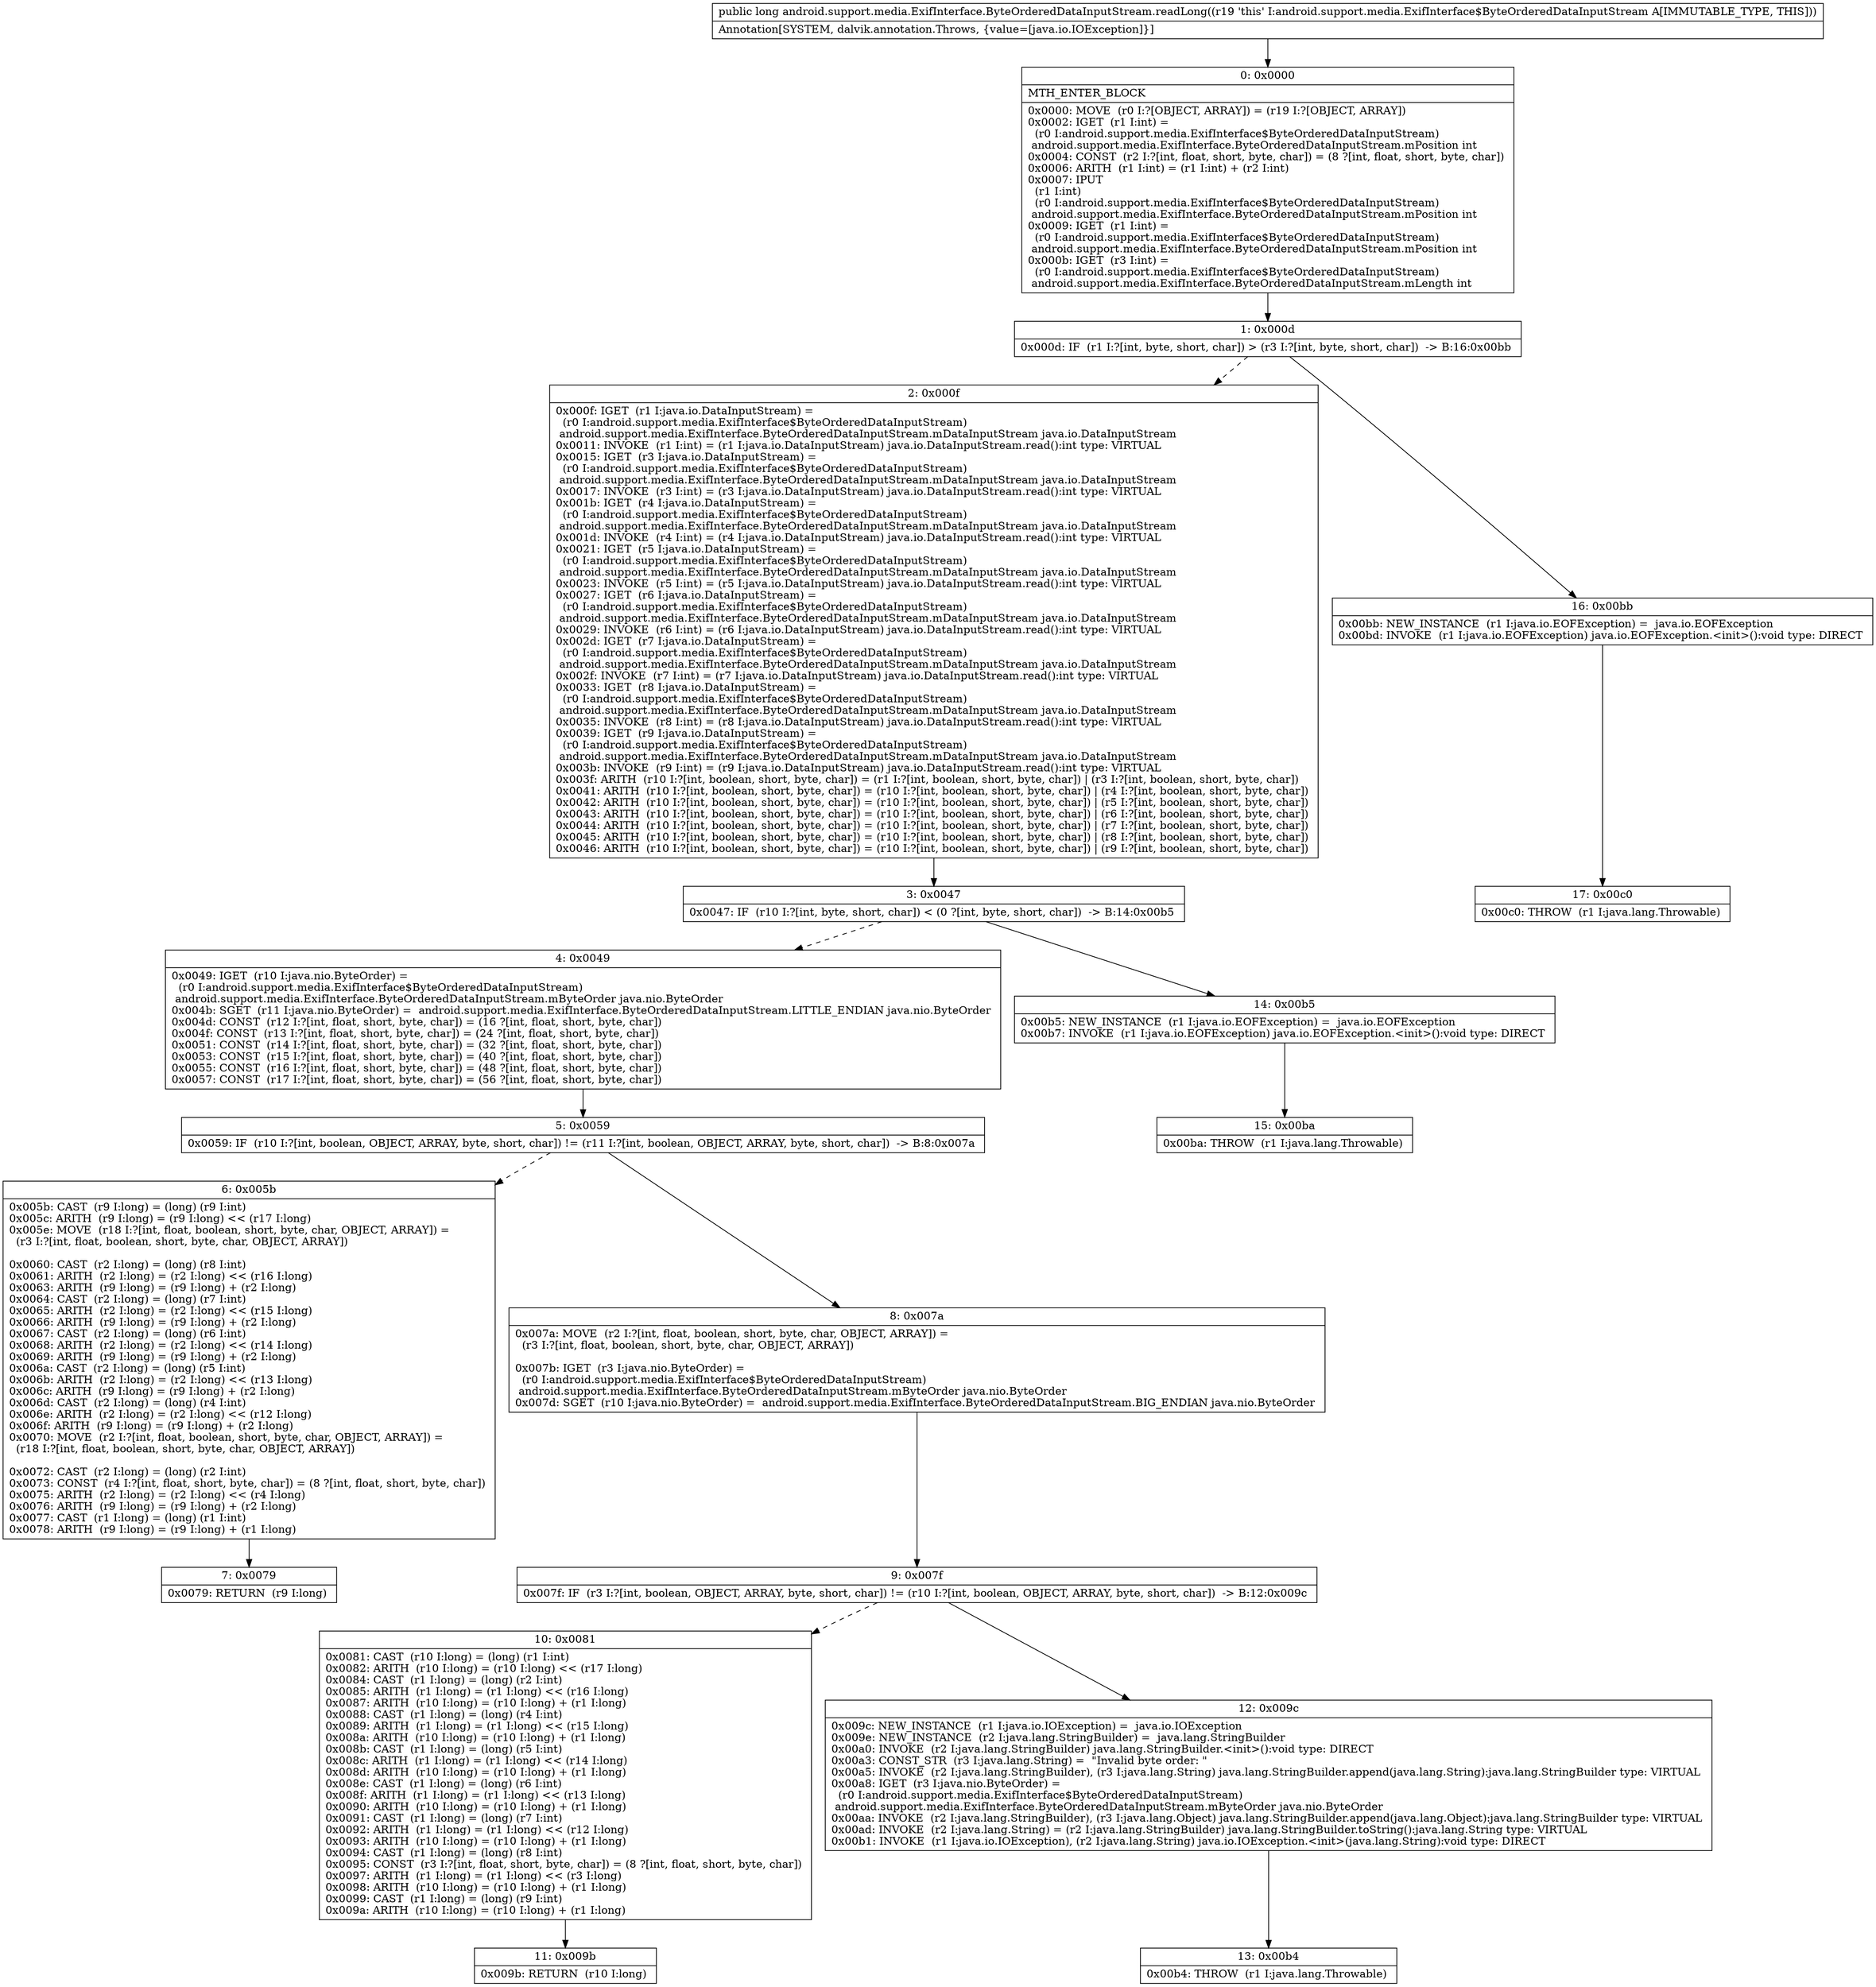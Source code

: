 digraph "CFG forandroid.support.media.ExifInterface.ByteOrderedDataInputStream.readLong()J" {
Node_0 [shape=record,label="{0\:\ 0x0000|MTH_ENTER_BLOCK\l|0x0000: MOVE  (r0 I:?[OBJECT, ARRAY]) = (r19 I:?[OBJECT, ARRAY]) \l0x0002: IGET  (r1 I:int) = \l  (r0 I:android.support.media.ExifInterface$ByteOrderedDataInputStream)\l android.support.media.ExifInterface.ByteOrderedDataInputStream.mPosition int \l0x0004: CONST  (r2 I:?[int, float, short, byte, char]) = (8 ?[int, float, short, byte, char]) \l0x0006: ARITH  (r1 I:int) = (r1 I:int) + (r2 I:int) \l0x0007: IPUT  \l  (r1 I:int)\l  (r0 I:android.support.media.ExifInterface$ByteOrderedDataInputStream)\l android.support.media.ExifInterface.ByteOrderedDataInputStream.mPosition int \l0x0009: IGET  (r1 I:int) = \l  (r0 I:android.support.media.ExifInterface$ByteOrderedDataInputStream)\l android.support.media.ExifInterface.ByteOrderedDataInputStream.mPosition int \l0x000b: IGET  (r3 I:int) = \l  (r0 I:android.support.media.ExifInterface$ByteOrderedDataInputStream)\l android.support.media.ExifInterface.ByteOrderedDataInputStream.mLength int \l}"];
Node_1 [shape=record,label="{1\:\ 0x000d|0x000d: IF  (r1 I:?[int, byte, short, char]) \> (r3 I:?[int, byte, short, char])  \-\> B:16:0x00bb \l}"];
Node_2 [shape=record,label="{2\:\ 0x000f|0x000f: IGET  (r1 I:java.io.DataInputStream) = \l  (r0 I:android.support.media.ExifInterface$ByteOrderedDataInputStream)\l android.support.media.ExifInterface.ByteOrderedDataInputStream.mDataInputStream java.io.DataInputStream \l0x0011: INVOKE  (r1 I:int) = (r1 I:java.io.DataInputStream) java.io.DataInputStream.read():int type: VIRTUAL \l0x0015: IGET  (r3 I:java.io.DataInputStream) = \l  (r0 I:android.support.media.ExifInterface$ByteOrderedDataInputStream)\l android.support.media.ExifInterface.ByteOrderedDataInputStream.mDataInputStream java.io.DataInputStream \l0x0017: INVOKE  (r3 I:int) = (r3 I:java.io.DataInputStream) java.io.DataInputStream.read():int type: VIRTUAL \l0x001b: IGET  (r4 I:java.io.DataInputStream) = \l  (r0 I:android.support.media.ExifInterface$ByteOrderedDataInputStream)\l android.support.media.ExifInterface.ByteOrderedDataInputStream.mDataInputStream java.io.DataInputStream \l0x001d: INVOKE  (r4 I:int) = (r4 I:java.io.DataInputStream) java.io.DataInputStream.read():int type: VIRTUAL \l0x0021: IGET  (r5 I:java.io.DataInputStream) = \l  (r0 I:android.support.media.ExifInterface$ByteOrderedDataInputStream)\l android.support.media.ExifInterface.ByteOrderedDataInputStream.mDataInputStream java.io.DataInputStream \l0x0023: INVOKE  (r5 I:int) = (r5 I:java.io.DataInputStream) java.io.DataInputStream.read():int type: VIRTUAL \l0x0027: IGET  (r6 I:java.io.DataInputStream) = \l  (r0 I:android.support.media.ExifInterface$ByteOrderedDataInputStream)\l android.support.media.ExifInterface.ByteOrderedDataInputStream.mDataInputStream java.io.DataInputStream \l0x0029: INVOKE  (r6 I:int) = (r6 I:java.io.DataInputStream) java.io.DataInputStream.read():int type: VIRTUAL \l0x002d: IGET  (r7 I:java.io.DataInputStream) = \l  (r0 I:android.support.media.ExifInterface$ByteOrderedDataInputStream)\l android.support.media.ExifInterface.ByteOrderedDataInputStream.mDataInputStream java.io.DataInputStream \l0x002f: INVOKE  (r7 I:int) = (r7 I:java.io.DataInputStream) java.io.DataInputStream.read():int type: VIRTUAL \l0x0033: IGET  (r8 I:java.io.DataInputStream) = \l  (r0 I:android.support.media.ExifInterface$ByteOrderedDataInputStream)\l android.support.media.ExifInterface.ByteOrderedDataInputStream.mDataInputStream java.io.DataInputStream \l0x0035: INVOKE  (r8 I:int) = (r8 I:java.io.DataInputStream) java.io.DataInputStream.read():int type: VIRTUAL \l0x0039: IGET  (r9 I:java.io.DataInputStream) = \l  (r0 I:android.support.media.ExifInterface$ByteOrderedDataInputStream)\l android.support.media.ExifInterface.ByteOrderedDataInputStream.mDataInputStream java.io.DataInputStream \l0x003b: INVOKE  (r9 I:int) = (r9 I:java.io.DataInputStream) java.io.DataInputStream.read():int type: VIRTUAL \l0x003f: ARITH  (r10 I:?[int, boolean, short, byte, char]) = (r1 I:?[int, boolean, short, byte, char]) \| (r3 I:?[int, boolean, short, byte, char]) \l0x0041: ARITH  (r10 I:?[int, boolean, short, byte, char]) = (r10 I:?[int, boolean, short, byte, char]) \| (r4 I:?[int, boolean, short, byte, char]) \l0x0042: ARITH  (r10 I:?[int, boolean, short, byte, char]) = (r10 I:?[int, boolean, short, byte, char]) \| (r5 I:?[int, boolean, short, byte, char]) \l0x0043: ARITH  (r10 I:?[int, boolean, short, byte, char]) = (r10 I:?[int, boolean, short, byte, char]) \| (r6 I:?[int, boolean, short, byte, char]) \l0x0044: ARITH  (r10 I:?[int, boolean, short, byte, char]) = (r10 I:?[int, boolean, short, byte, char]) \| (r7 I:?[int, boolean, short, byte, char]) \l0x0045: ARITH  (r10 I:?[int, boolean, short, byte, char]) = (r10 I:?[int, boolean, short, byte, char]) \| (r8 I:?[int, boolean, short, byte, char]) \l0x0046: ARITH  (r10 I:?[int, boolean, short, byte, char]) = (r10 I:?[int, boolean, short, byte, char]) \| (r9 I:?[int, boolean, short, byte, char]) \l}"];
Node_3 [shape=record,label="{3\:\ 0x0047|0x0047: IF  (r10 I:?[int, byte, short, char]) \< (0 ?[int, byte, short, char])  \-\> B:14:0x00b5 \l}"];
Node_4 [shape=record,label="{4\:\ 0x0049|0x0049: IGET  (r10 I:java.nio.ByteOrder) = \l  (r0 I:android.support.media.ExifInterface$ByteOrderedDataInputStream)\l android.support.media.ExifInterface.ByteOrderedDataInputStream.mByteOrder java.nio.ByteOrder \l0x004b: SGET  (r11 I:java.nio.ByteOrder) =  android.support.media.ExifInterface.ByteOrderedDataInputStream.LITTLE_ENDIAN java.nio.ByteOrder \l0x004d: CONST  (r12 I:?[int, float, short, byte, char]) = (16 ?[int, float, short, byte, char]) \l0x004f: CONST  (r13 I:?[int, float, short, byte, char]) = (24 ?[int, float, short, byte, char]) \l0x0051: CONST  (r14 I:?[int, float, short, byte, char]) = (32 ?[int, float, short, byte, char]) \l0x0053: CONST  (r15 I:?[int, float, short, byte, char]) = (40 ?[int, float, short, byte, char]) \l0x0055: CONST  (r16 I:?[int, float, short, byte, char]) = (48 ?[int, float, short, byte, char]) \l0x0057: CONST  (r17 I:?[int, float, short, byte, char]) = (56 ?[int, float, short, byte, char]) \l}"];
Node_5 [shape=record,label="{5\:\ 0x0059|0x0059: IF  (r10 I:?[int, boolean, OBJECT, ARRAY, byte, short, char]) != (r11 I:?[int, boolean, OBJECT, ARRAY, byte, short, char])  \-\> B:8:0x007a \l}"];
Node_6 [shape=record,label="{6\:\ 0x005b|0x005b: CAST  (r9 I:long) = (long) (r9 I:int) \l0x005c: ARITH  (r9 I:long) = (r9 I:long) \<\< (r17 I:long) \l0x005e: MOVE  (r18 I:?[int, float, boolean, short, byte, char, OBJECT, ARRAY]) = \l  (r3 I:?[int, float, boolean, short, byte, char, OBJECT, ARRAY])\l \l0x0060: CAST  (r2 I:long) = (long) (r8 I:int) \l0x0061: ARITH  (r2 I:long) = (r2 I:long) \<\< (r16 I:long) \l0x0063: ARITH  (r9 I:long) = (r9 I:long) + (r2 I:long) \l0x0064: CAST  (r2 I:long) = (long) (r7 I:int) \l0x0065: ARITH  (r2 I:long) = (r2 I:long) \<\< (r15 I:long) \l0x0066: ARITH  (r9 I:long) = (r9 I:long) + (r2 I:long) \l0x0067: CAST  (r2 I:long) = (long) (r6 I:int) \l0x0068: ARITH  (r2 I:long) = (r2 I:long) \<\< (r14 I:long) \l0x0069: ARITH  (r9 I:long) = (r9 I:long) + (r2 I:long) \l0x006a: CAST  (r2 I:long) = (long) (r5 I:int) \l0x006b: ARITH  (r2 I:long) = (r2 I:long) \<\< (r13 I:long) \l0x006c: ARITH  (r9 I:long) = (r9 I:long) + (r2 I:long) \l0x006d: CAST  (r2 I:long) = (long) (r4 I:int) \l0x006e: ARITH  (r2 I:long) = (r2 I:long) \<\< (r12 I:long) \l0x006f: ARITH  (r9 I:long) = (r9 I:long) + (r2 I:long) \l0x0070: MOVE  (r2 I:?[int, float, boolean, short, byte, char, OBJECT, ARRAY]) = \l  (r18 I:?[int, float, boolean, short, byte, char, OBJECT, ARRAY])\l \l0x0072: CAST  (r2 I:long) = (long) (r2 I:int) \l0x0073: CONST  (r4 I:?[int, float, short, byte, char]) = (8 ?[int, float, short, byte, char]) \l0x0075: ARITH  (r2 I:long) = (r2 I:long) \<\< (r4 I:long) \l0x0076: ARITH  (r9 I:long) = (r9 I:long) + (r2 I:long) \l0x0077: CAST  (r1 I:long) = (long) (r1 I:int) \l0x0078: ARITH  (r9 I:long) = (r9 I:long) + (r1 I:long) \l}"];
Node_7 [shape=record,label="{7\:\ 0x0079|0x0079: RETURN  (r9 I:long) \l}"];
Node_8 [shape=record,label="{8\:\ 0x007a|0x007a: MOVE  (r2 I:?[int, float, boolean, short, byte, char, OBJECT, ARRAY]) = \l  (r3 I:?[int, float, boolean, short, byte, char, OBJECT, ARRAY])\l \l0x007b: IGET  (r3 I:java.nio.ByteOrder) = \l  (r0 I:android.support.media.ExifInterface$ByteOrderedDataInputStream)\l android.support.media.ExifInterface.ByteOrderedDataInputStream.mByteOrder java.nio.ByteOrder \l0x007d: SGET  (r10 I:java.nio.ByteOrder) =  android.support.media.ExifInterface.ByteOrderedDataInputStream.BIG_ENDIAN java.nio.ByteOrder \l}"];
Node_9 [shape=record,label="{9\:\ 0x007f|0x007f: IF  (r3 I:?[int, boolean, OBJECT, ARRAY, byte, short, char]) != (r10 I:?[int, boolean, OBJECT, ARRAY, byte, short, char])  \-\> B:12:0x009c \l}"];
Node_10 [shape=record,label="{10\:\ 0x0081|0x0081: CAST  (r10 I:long) = (long) (r1 I:int) \l0x0082: ARITH  (r10 I:long) = (r10 I:long) \<\< (r17 I:long) \l0x0084: CAST  (r1 I:long) = (long) (r2 I:int) \l0x0085: ARITH  (r1 I:long) = (r1 I:long) \<\< (r16 I:long) \l0x0087: ARITH  (r10 I:long) = (r10 I:long) + (r1 I:long) \l0x0088: CAST  (r1 I:long) = (long) (r4 I:int) \l0x0089: ARITH  (r1 I:long) = (r1 I:long) \<\< (r15 I:long) \l0x008a: ARITH  (r10 I:long) = (r10 I:long) + (r1 I:long) \l0x008b: CAST  (r1 I:long) = (long) (r5 I:int) \l0x008c: ARITH  (r1 I:long) = (r1 I:long) \<\< (r14 I:long) \l0x008d: ARITH  (r10 I:long) = (r10 I:long) + (r1 I:long) \l0x008e: CAST  (r1 I:long) = (long) (r6 I:int) \l0x008f: ARITH  (r1 I:long) = (r1 I:long) \<\< (r13 I:long) \l0x0090: ARITH  (r10 I:long) = (r10 I:long) + (r1 I:long) \l0x0091: CAST  (r1 I:long) = (long) (r7 I:int) \l0x0092: ARITH  (r1 I:long) = (r1 I:long) \<\< (r12 I:long) \l0x0093: ARITH  (r10 I:long) = (r10 I:long) + (r1 I:long) \l0x0094: CAST  (r1 I:long) = (long) (r8 I:int) \l0x0095: CONST  (r3 I:?[int, float, short, byte, char]) = (8 ?[int, float, short, byte, char]) \l0x0097: ARITH  (r1 I:long) = (r1 I:long) \<\< (r3 I:long) \l0x0098: ARITH  (r10 I:long) = (r10 I:long) + (r1 I:long) \l0x0099: CAST  (r1 I:long) = (long) (r9 I:int) \l0x009a: ARITH  (r10 I:long) = (r10 I:long) + (r1 I:long) \l}"];
Node_11 [shape=record,label="{11\:\ 0x009b|0x009b: RETURN  (r10 I:long) \l}"];
Node_12 [shape=record,label="{12\:\ 0x009c|0x009c: NEW_INSTANCE  (r1 I:java.io.IOException) =  java.io.IOException \l0x009e: NEW_INSTANCE  (r2 I:java.lang.StringBuilder) =  java.lang.StringBuilder \l0x00a0: INVOKE  (r2 I:java.lang.StringBuilder) java.lang.StringBuilder.\<init\>():void type: DIRECT \l0x00a3: CONST_STR  (r3 I:java.lang.String) =  \"Invalid byte order: \" \l0x00a5: INVOKE  (r2 I:java.lang.StringBuilder), (r3 I:java.lang.String) java.lang.StringBuilder.append(java.lang.String):java.lang.StringBuilder type: VIRTUAL \l0x00a8: IGET  (r3 I:java.nio.ByteOrder) = \l  (r0 I:android.support.media.ExifInterface$ByteOrderedDataInputStream)\l android.support.media.ExifInterface.ByteOrderedDataInputStream.mByteOrder java.nio.ByteOrder \l0x00aa: INVOKE  (r2 I:java.lang.StringBuilder), (r3 I:java.lang.Object) java.lang.StringBuilder.append(java.lang.Object):java.lang.StringBuilder type: VIRTUAL \l0x00ad: INVOKE  (r2 I:java.lang.String) = (r2 I:java.lang.StringBuilder) java.lang.StringBuilder.toString():java.lang.String type: VIRTUAL \l0x00b1: INVOKE  (r1 I:java.io.IOException), (r2 I:java.lang.String) java.io.IOException.\<init\>(java.lang.String):void type: DIRECT \l}"];
Node_13 [shape=record,label="{13\:\ 0x00b4|0x00b4: THROW  (r1 I:java.lang.Throwable) \l}"];
Node_14 [shape=record,label="{14\:\ 0x00b5|0x00b5: NEW_INSTANCE  (r1 I:java.io.EOFException) =  java.io.EOFException \l0x00b7: INVOKE  (r1 I:java.io.EOFException) java.io.EOFException.\<init\>():void type: DIRECT \l}"];
Node_15 [shape=record,label="{15\:\ 0x00ba|0x00ba: THROW  (r1 I:java.lang.Throwable) \l}"];
Node_16 [shape=record,label="{16\:\ 0x00bb|0x00bb: NEW_INSTANCE  (r1 I:java.io.EOFException) =  java.io.EOFException \l0x00bd: INVOKE  (r1 I:java.io.EOFException) java.io.EOFException.\<init\>():void type: DIRECT \l}"];
Node_17 [shape=record,label="{17\:\ 0x00c0|0x00c0: THROW  (r1 I:java.lang.Throwable) \l}"];
MethodNode[shape=record,label="{public long android.support.media.ExifInterface.ByteOrderedDataInputStream.readLong((r19 'this' I:android.support.media.ExifInterface$ByteOrderedDataInputStream A[IMMUTABLE_TYPE, THIS]))  | Annotation[SYSTEM, dalvik.annotation.Throws, \{value=[java.io.IOException]\}]\l}"];
MethodNode -> Node_0;
Node_0 -> Node_1;
Node_1 -> Node_2[style=dashed];
Node_1 -> Node_16;
Node_2 -> Node_3;
Node_3 -> Node_4[style=dashed];
Node_3 -> Node_14;
Node_4 -> Node_5;
Node_5 -> Node_6[style=dashed];
Node_5 -> Node_8;
Node_6 -> Node_7;
Node_8 -> Node_9;
Node_9 -> Node_10[style=dashed];
Node_9 -> Node_12;
Node_10 -> Node_11;
Node_12 -> Node_13;
Node_14 -> Node_15;
Node_16 -> Node_17;
}

